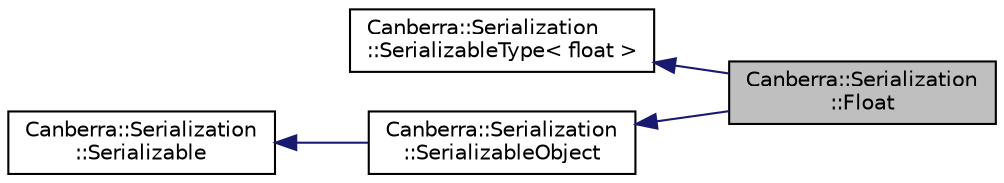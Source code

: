 digraph "Canberra::Serialization::Float"
{
  edge [fontname="Helvetica",fontsize="10",labelfontname="Helvetica",labelfontsize="10"];
  node [fontname="Helvetica",fontsize="10",shape=record];
  rankdir="LR";
  Node0 [label="Canberra::Serialization\l::Float",height=0.2,width=0.4,color="black", fillcolor="grey75", style="filled", fontcolor="black"];
  Node1 -> Node0 [dir="back",color="midnightblue",fontsize="10",style="solid"];
  Node1 [label="Canberra::Serialization\l::SerializableType\< float \>",height=0.2,width=0.4,color="black", fillcolor="white", style="filled",URL="$d6/d05/class_canberra_1_1_serialization_1_1_serializable_type.html"];
  Node2 -> Node0 [dir="back",color="midnightblue",fontsize="10",style="solid"];
  Node2 [label="Canberra::Serialization\l::SerializableObject",height=0.2,width=0.4,color="black", fillcolor="white", style="filled",URL="$d6/d98/class_canberra_1_1_serialization_1_1_serializable_object.html"];
  Node3 -> Node2 [dir="back",color="midnightblue",fontsize="10",style="solid"];
  Node3 [label="Canberra::Serialization\l::Serializable",height=0.2,width=0.4,color="black", fillcolor="white", style="filled",URL="$d0/d9f/class_canberra_1_1_serialization_1_1_serializable.html"];
}

